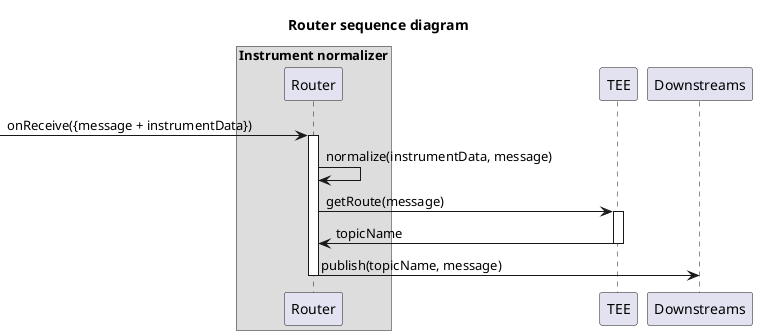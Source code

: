 @startuml

title Router sequence diagram

box "Instrument normalizer"
participant Router order 10
end box
participant TEE order 50 
participant Downstreams order 50 


-> Router : onReceive({message + instrumentData})
activate Router
Router -> Router : normalize(instrumentData, message)
Router -> TEE : getRoute(message)
activate TEE
TEE -> Router : topicName
deactivate TEE
Router -> Downstreams : publish(topicName, message)
deactivate Router
@enduml

